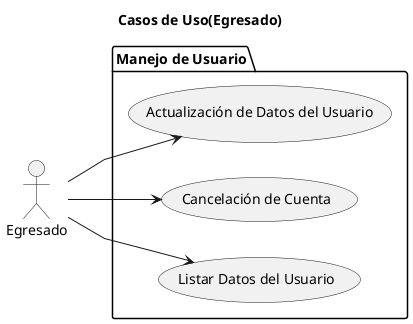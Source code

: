 @startuml Diagrama_CdU


title Casos de Uso(Egresado)

skinparam {
    NoteBackgroundColor #whiteSmoke
    NoteBorderColor #green
    linetype polyline
}

left to right direction

actor Egresado

folder "Manejo de Usuario" as cuentas {
    Egresado --> (Actualización de Datos del Usuario)
    Egresado --> (Cancelación de Cuenta)
    Egresado --> (Listar Datos del Usuario)
}


@enduml